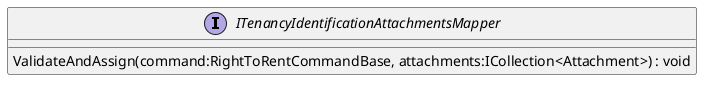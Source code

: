@startuml
interface ITenancyIdentificationAttachmentsMapper {
    ValidateAndAssign(command:RightToRentCommandBase, attachments:ICollection<Attachment>) : void
}
@enduml
